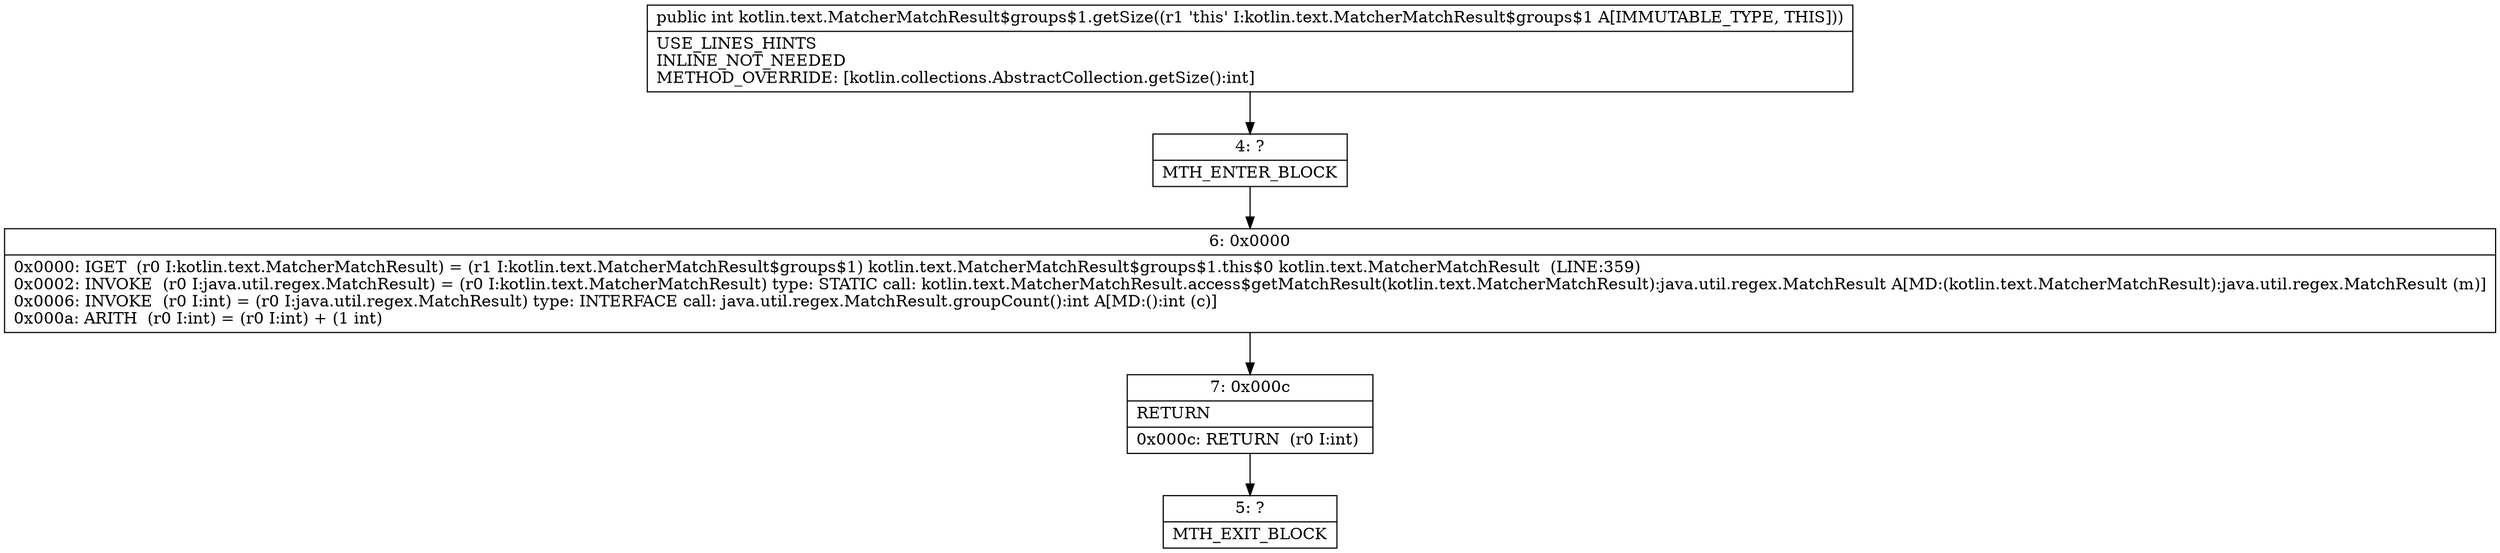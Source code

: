 digraph "CFG forkotlin.text.MatcherMatchResult$groups$1.getSize()I" {
Node_4 [shape=record,label="{4\:\ ?|MTH_ENTER_BLOCK\l}"];
Node_6 [shape=record,label="{6\:\ 0x0000|0x0000: IGET  (r0 I:kotlin.text.MatcherMatchResult) = (r1 I:kotlin.text.MatcherMatchResult$groups$1) kotlin.text.MatcherMatchResult$groups$1.this$0 kotlin.text.MatcherMatchResult  (LINE:359)\l0x0002: INVOKE  (r0 I:java.util.regex.MatchResult) = (r0 I:kotlin.text.MatcherMatchResult) type: STATIC call: kotlin.text.MatcherMatchResult.access$getMatchResult(kotlin.text.MatcherMatchResult):java.util.regex.MatchResult A[MD:(kotlin.text.MatcherMatchResult):java.util.regex.MatchResult (m)]\l0x0006: INVOKE  (r0 I:int) = (r0 I:java.util.regex.MatchResult) type: INTERFACE call: java.util.regex.MatchResult.groupCount():int A[MD:():int (c)]\l0x000a: ARITH  (r0 I:int) = (r0 I:int) + (1 int) \l}"];
Node_7 [shape=record,label="{7\:\ 0x000c|RETURN\l|0x000c: RETURN  (r0 I:int) \l}"];
Node_5 [shape=record,label="{5\:\ ?|MTH_EXIT_BLOCK\l}"];
MethodNode[shape=record,label="{public int kotlin.text.MatcherMatchResult$groups$1.getSize((r1 'this' I:kotlin.text.MatcherMatchResult$groups$1 A[IMMUTABLE_TYPE, THIS]))  | USE_LINES_HINTS\lINLINE_NOT_NEEDED\lMETHOD_OVERRIDE: [kotlin.collections.AbstractCollection.getSize():int]\l}"];
MethodNode -> Node_4;Node_4 -> Node_6;
Node_6 -> Node_7;
Node_7 -> Node_5;
}

